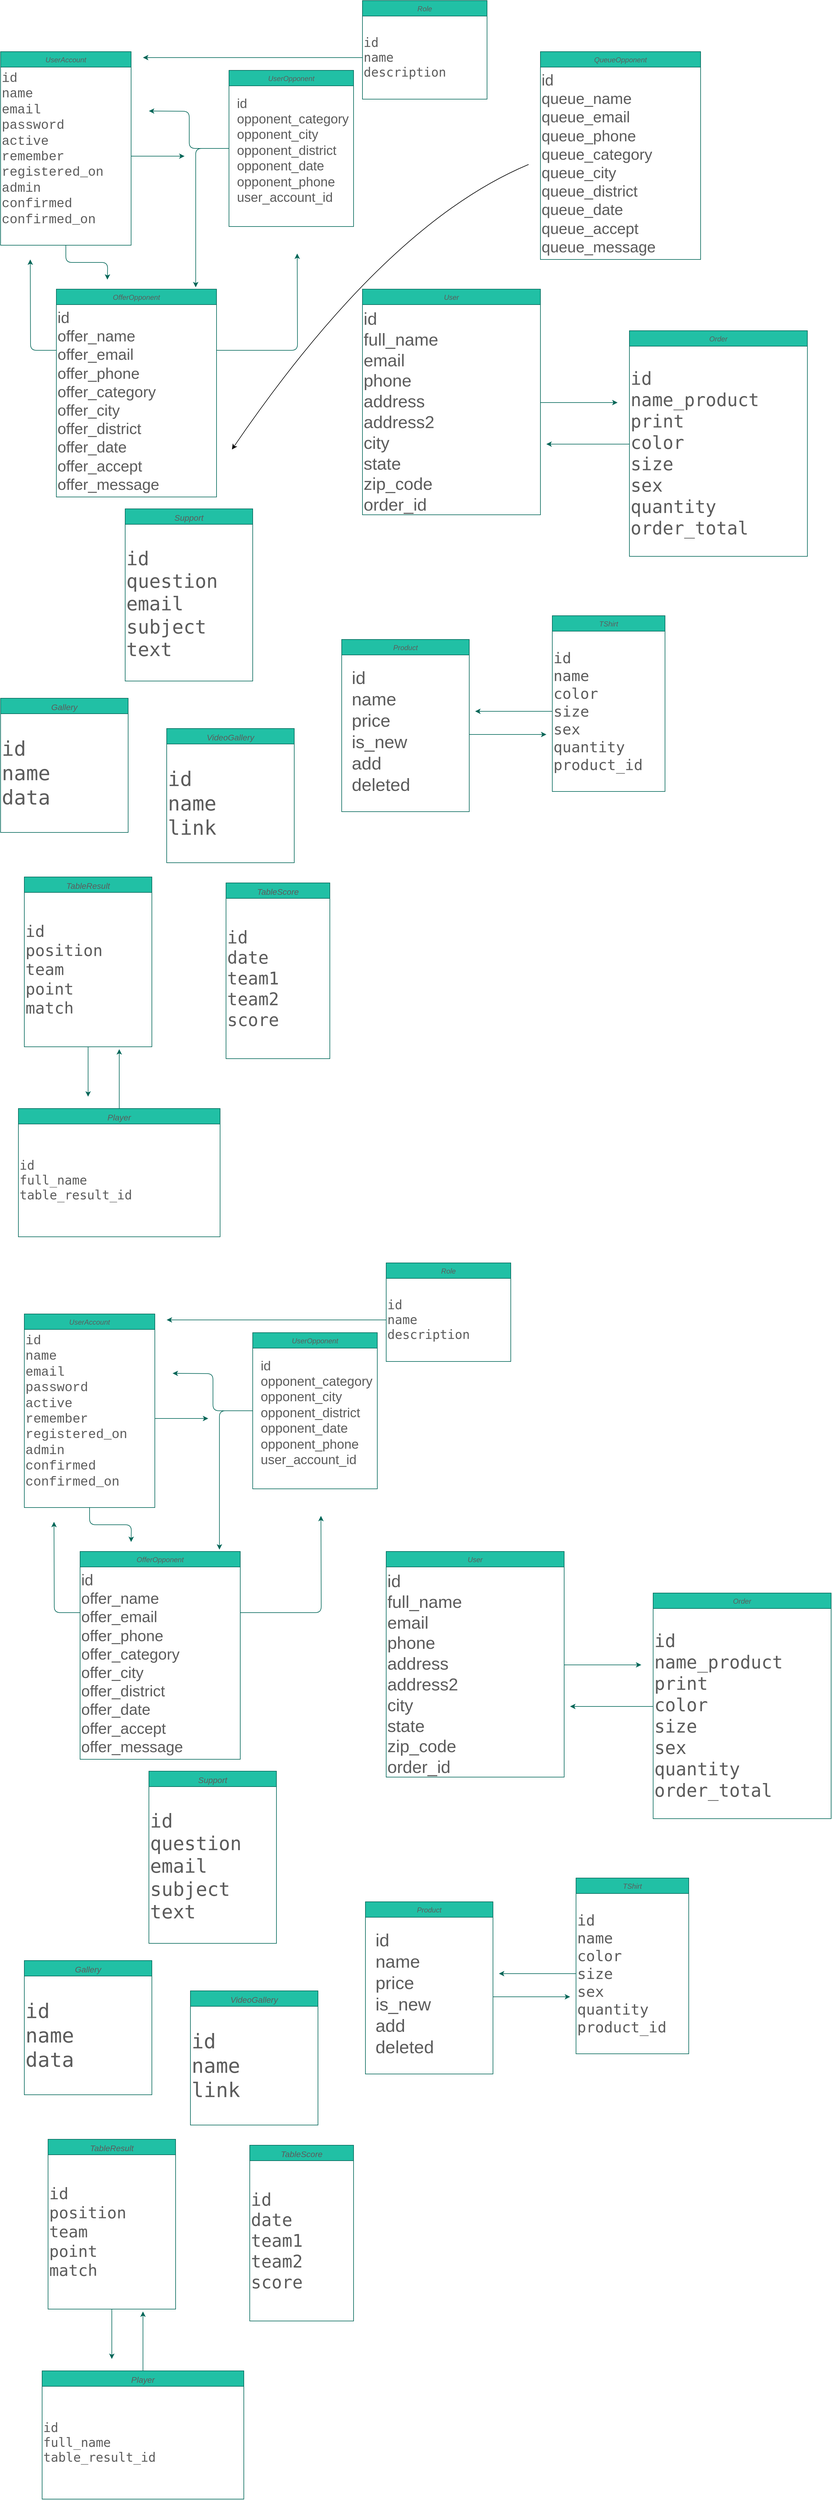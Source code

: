 <mxfile version="15.3.2" type="github">
  <diagram id="C5RBs43oDa-KdzZeNtuy" name="Page-1">
    <mxGraphModel dx="1422" dy="1935" grid="1" gridSize="10" guides="1" tooltips="1" connect="1" arrows="1" fold="1" page="1" pageScale="1" pageWidth="827" pageHeight="1169" math="0" shadow="0">
      <root>
        <mxCell id="WIyWlLk6GJQsqaUBKTNV-0" />
        <mxCell id="WIyWlLk6GJQsqaUBKTNV-1" parent="WIyWlLk6GJQsqaUBKTNV-0" />
        <mxCell id="zkfFHV4jXpPFQw0GAbJ--0" value="UserAccount" style="swimlane;fontStyle=2;align=center;verticalAlign=top;childLayout=stackLayout;horizontal=1;startSize=26;horizontalStack=0;resizeParent=1;resizeLast=0;collapsible=1;marginBottom=0;rounded=0;shadow=0;strokeWidth=1;fillColor=#21C0A5;strokeColor=#006658;fontColor=#5C5C5C;" parent="WIyWlLk6GJQsqaUBKTNV-1" vertex="1">
          <mxGeometry x="50" y="80" width="220" height="326" as="geometry">
            <mxRectangle x="230" y="140" width="160" height="26" as="alternateBounds" />
          </mxGeometry>
        </mxCell>
        <mxCell id="yMmMfw-yELfP6yZ7qOpB-13" value="id&lt;br style=&quot;font-size: 22px;&quot;&gt;    name&lt;br style=&quot;font-size: 22px;&quot;&gt;    email&lt;br style=&quot;font-size: 22px;&quot;&gt;    password&lt;br style=&quot;font-size: 22px;&quot;&gt;    active&lt;br style=&quot;font-size: 22px;&quot;&gt;    remember&lt;br style=&quot;font-size: 22px;&quot;&gt;    registered_on&lt;br style=&quot;font-size: 22px;&quot;&gt;    admin&lt;br style=&quot;font-size: 22px;&quot;&gt;    confirmed&lt;br style=&quot;font-size: 22px;&quot;&gt;    confirmed_on" style="text;whiteSpace=wrap;html=1;fontSize=22;fontFamily=Courier New;fontColor=#5C5C5C;" parent="zkfFHV4jXpPFQw0GAbJ--0" vertex="1">
          <mxGeometry y="26" width="220" height="300" as="geometry" />
        </mxCell>
        <mxCell id="yMmMfw-yELfP6yZ7qOpB-36" style="edgeStyle=orthogonalEdgeStyle;curved=0;rounded=1;sketch=0;orthogonalLoop=1;jettySize=auto;html=1;entryX=0.87;entryY=-0.009;entryDx=0;entryDy=0;entryPerimeter=0;fontSize=26;fontColor=#5C5C5C;strokeColor=#006658;fillColor=#21C0A5;" parent="WIyWlLk6GJQsqaUBKTNV-1" source="yMmMfw-yELfP6yZ7qOpB-17" target="yMmMfw-yELfP6yZ7qOpB-28" edge="1">
          <mxGeometry relative="1" as="geometry" />
        </mxCell>
        <mxCell id="yMmMfw-yELfP6yZ7qOpB-40" style="edgeStyle=orthogonalEdgeStyle;curved=0;rounded=1;sketch=0;orthogonalLoop=1;jettySize=auto;html=1;fontSize=26;fontColor=#5C5C5C;strokeColor=#006658;fillColor=#21C0A5;" parent="WIyWlLk6GJQsqaUBKTNV-1" source="yMmMfw-yELfP6yZ7qOpB-17" edge="1">
          <mxGeometry relative="1" as="geometry">
            <mxPoint x="300" y="180" as="targetPoint" />
          </mxGeometry>
        </mxCell>
        <mxCell id="yMmMfw-yELfP6yZ7qOpB-17" value="UserOpponent" style="swimlane;fontStyle=2;align=center;verticalAlign=top;childLayout=stackLayout;horizontal=1;startSize=26;horizontalStack=0;resizeParent=1;resizeLast=0;collapsible=1;marginBottom=0;rounded=0;shadow=0;strokeWidth=1;fillColor=#21C0A5;strokeColor=#006658;fontColor=#5C5C5C;" parent="WIyWlLk6GJQsqaUBKTNV-1" vertex="1">
          <mxGeometry x="435" y="111.5" width="210" height="263" as="geometry">
            <mxRectangle x="230" y="140" width="160" height="26" as="alternateBounds" />
          </mxGeometry>
        </mxCell>
        <mxCell id="yMmMfw-yELfP6yZ7qOpB-20" value="&lt;div style=&quot;text-align: left ; font-size: 22px&quot;&gt;&lt;font style=&quot;font-size: 22px&quot;&gt;&amp;nbsp; &amp;nbsp; id&lt;/font&gt;&lt;/div&gt;&lt;div style=&quot;text-align: left ; font-size: 22px&quot;&gt;&lt;font style=&quot;font-size: 22px&quot;&gt;&amp;nbsp; &amp;nbsp; opponent_category&lt;/font&gt;&lt;/div&gt;&lt;div style=&quot;text-align: left ; font-size: 22px&quot;&gt;&lt;font style=&quot;font-size: 22px&quot;&gt;&amp;nbsp; &amp;nbsp; opponent_city&lt;/font&gt;&lt;/div&gt;&lt;div style=&quot;text-align: left ; font-size: 22px&quot;&gt;&lt;font style=&quot;font-size: 22px&quot;&gt;&amp;nbsp; &amp;nbsp; opponent_district&lt;/font&gt;&lt;/div&gt;&lt;div style=&quot;text-align: left ; font-size: 22px&quot;&gt;&lt;font style=&quot;font-size: 22px&quot;&gt;&amp;nbsp; &amp;nbsp; opponent_date&lt;/font&gt;&lt;/div&gt;&lt;div style=&quot;text-align: left ; font-size: 22px&quot;&gt;&lt;font style=&quot;font-size: 22px&quot;&gt;&amp;nbsp; &amp;nbsp; opponent_phone&lt;/font&gt;&lt;/div&gt;&lt;div style=&quot;text-align: left ; font-size: 22px&quot;&gt;&lt;font style=&quot;font-size: 22px&quot;&gt;&amp;nbsp; &amp;nbsp; user_account_id&lt;/font&gt;&lt;/div&gt;&lt;div style=&quot;text-align: left ; font-size: 22px&quot;&gt;&lt;font style=&quot;font-size: 22px&quot;&gt;&amp;nbsp;&amp;nbsp;&lt;/font&gt;&lt;/div&gt;&lt;div style=&quot;text-align: left ; font-size: 22px&quot;&gt;&lt;font style=&quot;font-size: 22px&quot;&gt;&amp;nbsp; &amp;nbsp;&lt;/font&gt;&lt;/div&gt;&lt;div style=&quot;text-align: left&quot;&gt;&lt;br&gt;&lt;/div&gt;" style="text;html=1;align=center;verticalAlign=middle;resizable=0;points=[];autosize=1;strokeColor=none;fontColor=#5C5C5C;" parent="WIyWlLk6GJQsqaUBKTNV-1" vertex="1">
          <mxGeometry x="415" y="205" width="230" height="150" as="geometry" />
        </mxCell>
        <mxCell id="yMmMfw-yELfP6yZ7qOpB-28" value="OfferOpponent" style="swimlane;fontStyle=2;align=center;verticalAlign=top;childLayout=stackLayout;horizontal=1;startSize=26;horizontalStack=0;resizeParent=1;resizeLast=0;collapsible=1;marginBottom=0;rounded=0;shadow=0;strokeWidth=1;fillColor=#21C0A5;strokeColor=#006658;fontColor=#5C5C5C;" parent="WIyWlLk6GJQsqaUBKTNV-1" vertex="1">
          <mxGeometry x="144" y="480" width="270" height="350" as="geometry">
            <mxRectangle x="230" y="140" width="160" height="26" as="alternateBounds" />
          </mxGeometry>
        </mxCell>
        <mxCell id="yMmMfw-yELfP6yZ7qOpB-30" value="id&lt;br&gt;offer_name&lt;br style=&quot;font-size: 26px&quot;&gt;    offer_email&lt;br style=&quot;font-size: 26px&quot;&gt;    offer_phone&lt;br style=&quot;font-size: 26px&quot;&gt;    offer_category&lt;br style=&quot;font-size: 26px&quot;&gt;    offer_city&lt;br style=&quot;font-size: 26px&quot;&gt;    offer_district&lt;br style=&quot;font-size: 26px&quot;&gt;    offer_date&lt;br style=&quot;font-size: 26px&quot;&gt;    offer_accept&amp;nbsp;&lt;br style=&quot;font-size: 26px&quot;&gt;    offer_message" style="text;whiteSpace=wrap;html=1;fontSize=26;fontColor=#5C5C5C;" parent="yMmMfw-yELfP6yZ7qOpB-28" vertex="1">
          <mxGeometry y="26" width="270" height="154" as="geometry" />
        </mxCell>
        <mxCell id="yMmMfw-yELfP6yZ7qOpB-31" style="edgeStyle=orthogonalEdgeStyle;curved=0;rounded=1;sketch=0;orthogonalLoop=1;jettySize=auto;html=1;fontSize=26;fontColor=#5C5C5C;strokeColor=#006658;fillColor=#21C0A5;" parent="WIyWlLk6GJQsqaUBKTNV-1" source="yMmMfw-yELfP6yZ7qOpB-30" edge="1">
          <mxGeometry relative="1" as="geometry">
            <mxPoint x="100" y="430" as="targetPoint" />
          </mxGeometry>
        </mxCell>
        <mxCell id="yMmMfw-yELfP6yZ7qOpB-32" style="edgeStyle=orthogonalEdgeStyle;curved=0;rounded=1;sketch=0;orthogonalLoop=1;jettySize=auto;html=1;fontSize=26;fontColor=#5C5C5C;strokeColor=#006658;fillColor=#21C0A5;" parent="WIyWlLk6GJQsqaUBKTNV-1" source="yMmMfw-yELfP6yZ7qOpB-13" edge="1">
          <mxGeometry relative="1" as="geometry">
            <mxPoint x="230" y="464" as="targetPoint" />
          </mxGeometry>
        </mxCell>
        <mxCell id="yMmMfw-yELfP6yZ7qOpB-33" style="edgeStyle=orthogonalEdgeStyle;curved=0;rounded=1;sketch=0;orthogonalLoop=1;jettySize=auto;html=1;fontSize=26;fontColor=#5C5C5C;strokeColor=#006658;fillColor=#21C0A5;" parent="WIyWlLk6GJQsqaUBKTNV-1" source="yMmMfw-yELfP6yZ7qOpB-30" edge="1">
          <mxGeometry relative="1" as="geometry">
            <mxPoint x="550" y="420" as="targetPoint" />
          </mxGeometry>
        </mxCell>
        <mxCell id="yMmMfw-yELfP6yZ7qOpB-39" style="edgeStyle=orthogonalEdgeStyle;curved=0;rounded=1;sketch=0;orthogonalLoop=1;jettySize=auto;html=1;fontSize=26;fontColor=#5C5C5C;strokeColor=#006658;fillColor=#21C0A5;" parent="WIyWlLk6GJQsqaUBKTNV-1" source="yMmMfw-yELfP6yZ7qOpB-13" edge="1">
          <mxGeometry relative="1" as="geometry">
            <mxPoint x="360" y="256" as="targetPoint" />
          </mxGeometry>
        </mxCell>
        <mxCell id="yMmMfw-yELfP6yZ7qOpB-41" value="Role" style="swimlane;fontStyle=2;align=center;verticalAlign=top;childLayout=stackLayout;horizontal=1;startSize=26;horizontalStack=0;resizeParent=1;resizeLast=0;collapsible=1;marginBottom=0;rounded=0;shadow=0;strokeWidth=1;fillColor=#21C0A5;strokeColor=#006658;fontColor=#5C5C5C;labelBorderColor=none;" parent="WIyWlLk6GJQsqaUBKTNV-1" vertex="1">
          <mxGeometry x="660" y="-6" width="210" height="166" as="geometry">
            <mxRectangle x="230" y="140" width="160" height="26" as="alternateBounds" />
          </mxGeometry>
        </mxCell>
        <mxCell id="yMmMfw-yELfP6yZ7qOpB-42" value="&lt;pre style=&quot;font-family: &amp;quot;jetbrains mono&amp;quot;, monospace; font-size: 21px;&quot;&gt;id&lt;br&gt;name&lt;br&gt;description&lt;/pre&gt;" style="text;html=1;align=left;verticalAlign=middle;resizable=0;points=[];autosize=1;strokeColor=none;fontSize=26;fontColor=#5C5C5C;" parent="yMmMfw-yELfP6yZ7qOpB-41" vertex="1">
          <mxGeometry y="26" width="210" height="140" as="geometry" />
        </mxCell>
        <mxCell id="yMmMfw-yELfP6yZ7qOpB-43" style="edgeStyle=orthogonalEdgeStyle;curved=0;rounded=1;sketch=0;orthogonalLoop=1;jettySize=auto;html=1;fontSize=26;fontColor=#5C5C5C;strokeColor=#006658;fillColor=#21C0A5;" parent="WIyWlLk6GJQsqaUBKTNV-1" source="yMmMfw-yELfP6yZ7qOpB-42" edge="1">
          <mxGeometry relative="1" as="geometry">
            <mxPoint x="290" y="90" as="targetPoint" />
          </mxGeometry>
        </mxCell>
        <mxCell id="yMmMfw-yELfP6yZ7qOpB-44" value="User" style="swimlane;fontStyle=2;align=center;verticalAlign=top;childLayout=stackLayout;horizontal=1;startSize=26;horizontalStack=0;resizeParent=1;resizeLast=0;collapsible=1;marginBottom=0;rounded=0;shadow=0;strokeWidth=1;fillColor=#21C0A5;strokeColor=#006658;fontColor=#5C5C5C;" parent="WIyWlLk6GJQsqaUBKTNV-1" vertex="1">
          <mxGeometry x="660" y="480" width="300" height="380" as="geometry">
            <mxRectangle x="230" y="140" width="160" height="26" as="alternateBounds" />
          </mxGeometry>
        </mxCell>
        <mxCell id="yMmMfw-yELfP6yZ7qOpB-46" value="id&lt;br style=&quot;font-size: 29px;&quot;&gt;    full_name&lt;br style=&quot;font-size: 29px;&quot;&gt;    email&lt;br style=&quot;font-size: 29px;&quot;&gt;    phone&lt;br style=&quot;font-size: 29px;&quot;&gt;    address&lt;br style=&quot;font-size: 29px;&quot;&gt;    address2&lt;br style=&quot;font-size: 29px;&quot;&gt;    city&lt;br style=&quot;font-size: 29px;&quot;&gt;    state&lt;br style=&quot;font-size: 29px;&quot;&gt;    zip_code&lt;br style=&quot;font-size: 29px;&quot;&gt;    order_id" style="text;whiteSpace=wrap;html=1;fontSize=29;fontColor=#5C5C5C;" parent="yMmMfw-yELfP6yZ7qOpB-44" vertex="1">
          <mxGeometry y="26" width="300" height="330" as="geometry" />
        </mxCell>
        <mxCell id="yMmMfw-yELfP6yZ7qOpB-47" value="Order" style="swimlane;fontStyle=2;align=center;verticalAlign=top;childLayout=stackLayout;horizontal=1;startSize=26;horizontalStack=0;resizeParent=1;resizeLast=0;collapsible=1;marginBottom=0;rounded=0;shadow=0;strokeWidth=1;fillColor=#21C0A5;strokeColor=#006658;fontColor=#5C5C5C;" parent="WIyWlLk6GJQsqaUBKTNV-1" vertex="1">
          <mxGeometry x="1110" y="550" width="300" height="380" as="geometry">
            <mxRectangle x="230" y="140" width="160" height="26" as="alternateBounds" />
          </mxGeometry>
        </mxCell>
        <mxCell id="yMmMfw-yELfP6yZ7qOpB-48" value="&lt;pre style=&quot;background-color: rgb(255, 255, 255); font-family: &amp;quot;jetbrains mono&amp;quot;, monospace; font-size: 30px;&quot;&gt;id&lt;br style=&quot;font-size: 30px;&quot;&gt;name_product&lt;br style=&quot;font-size: 30px;&quot;&gt;print&lt;br style=&quot;font-size: 30px;&quot;&gt;color&lt;br style=&quot;font-size: 30px;&quot;&gt;size&lt;br style=&quot;font-size: 30px;&quot;&gt;sex&lt;br style=&quot;font-size: 30px;&quot;&gt;quantity&lt;br style=&quot;font-size: 30px;&quot;&gt;order_total&lt;br style=&quot;font-size: 30px;&quot;&gt;&lt;/pre&gt;" style="text;whiteSpace=wrap;html=1;fontSize=30;fontColor=#5C5C5C;" parent="yMmMfw-yELfP6yZ7qOpB-47" vertex="1">
          <mxGeometry y="26" width="300" height="330" as="geometry" />
        </mxCell>
        <mxCell id="yMmMfw-yELfP6yZ7qOpB-49" style="edgeStyle=orthogonalEdgeStyle;curved=0;rounded=1;sketch=0;orthogonalLoop=1;jettySize=auto;html=1;fontSize=30;fontColor=#5C5C5C;strokeColor=#006658;fillColor=#21C0A5;" parent="WIyWlLk6GJQsqaUBKTNV-1" source="yMmMfw-yELfP6yZ7qOpB-46" edge="1">
          <mxGeometry relative="1" as="geometry">
            <mxPoint x="1090" y="671" as="targetPoint" />
          </mxGeometry>
        </mxCell>
        <mxCell id="yMmMfw-yELfP6yZ7qOpB-50" style="edgeStyle=orthogonalEdgeStyle;curved=0;rounded=1;sketch=0;orthogonalLoop=1;jettySize=auto;html=1;fontSize=30;fontColor=#5C5C5C;strokeColor=#006658;fillColor=#21C0A5;" parent="WIyWlLk6GJQsqaUBKTNV-1" source="yMmMfw-yELfP6yZ7qOpB-48" edge="1">
          <mxGeometry relative="1" as="geometry">
            <mxPoint x="970" y="741" as="targetPoint" />
          </mxGeometry>
        </mxCell>
        <mxCell id="yMmMfw-yELfP6yZ7qOpB-51" value="Product&#xa;" style="swimlane;fontStyle=2;align=center;verticalAlign=top;childLayout=stackLayout;horizontal=1;startSize=26;horizontalStack=0;resizeParent=1;resizeLast=0;collapsible=1;marginBottom=0;rounded=0;shadow=0;strokeWidth=1;fillColor=#21C0A5;strokeColor=#006658;fontColor=#5C5C5C;" parent="WIyWlLk6GJQsqaUBKTNV-1" vertex="1">
          <mxGeometry x="625" y="1070" width="215" height="290" as="geometry">
            <mxRectangle x="230" y="140" width="160" height="26" as="alternateBounds" />
          </mxGeometry>
        </mxCell>
        <mxCell id="yMmMfw-yELfP6yZ7qOpB-57" style="edgeStyle=orthogonalEdgeStyle;curved=0;rounded=1;sketch=0;orthogonalLoop=1;jettySize=auto;html=1;fontSize=25;fontColor=#5C5C5C;strokeColor=#006658;fillColor=#21C0A5;" parent="WIyWlLk6GJQsqaUBKTNV-1" source="yMmMfw-yELfP6yZ7qOpB-53" edge="1">
          <mxGeometry relative="1" as="geometry">
            <mxPoint x="970" y="1230" as="targetPoint" />
          </mxGeometry>
        </mxCell>
        <mxCell id="yMmMfw-yELfP6yZ7qOpB-53" value="id&lt;br&gt;    name&lt;br&gt;    price&lt;br&gt;    is_new&lt;br&gt;    add&lt;br&gt;    deleted" style="text;whiteSpace=wrap;html=1;fontSize=30;fontColor=#5C5C5C;" parent="WIyWlLk6GJQsqaUBKTNV-1" vertex="1">
          <mxGeometry x="640" y="1110" width="200" height="240" as="geometry" />
        </mxCell>
        <mxCell id="yMmMfw-yELfP6yZ7qOpB-54" value="TShirt" style="swimlane;fontStyle=2;align=center;verticalAlign=top;childLayout=stackLayout;horizontal=1;startSize=26;horizontalStack=0;resizeParent=1;resizeLast=0;collapsible=1;marginBottom=0;rounded=0;shadow=0;strokeWidth=1;fillColor=#21C0A5;strokeColor=#006658;fontColor=#5C5C5C;" parent="WIyWlLk6GJQsqaUBKTNV-1" vertex="1">
          <mxGeometry x="980" y="1030" width="190" height="296" as="geometry">
            <mxRectangle x="230" y="140" width="160" height="26" as="alternateBounds" />
          </mxGeometry>
        </mxCell>
        <mxCell id="yMmMfw-yELfP6yZ7qOpB-55" value="&lt;pre style=&quot;background-color: rgb(255, 255, 255); font-family: &amp;quot;jetbrains mono&amp;quot;, monospace; font-size: 25px;&quot;&gt;id&lt;br style=&quot;font-size: 25px;&quot;&gt;name&lt;br style=&quot;font-size: 25px;&quot;&gt;color&lt;br style=&quot;font-size: 25px;&quot;&gt;size&lt;br style=&quot;font-size: 25px;&quot;&gt;sex&lt;br style=&quot;font-size: 25px;&quot;&gt;quantity&lt;br style=&quot;font-size: 25px;&quot;&gt;product_id&lt;/pre&gt;" style="text;html=1;align=left;verticalAlign=middle;resizable=0;points=[];autosize=1;strokeColor=none;fontSize=25;fontColor=#5C5C5C;" parent="yMmMfw-yELfP6yZ7qOpB-54" vertex="1">
          <mxGeometry y="26" width="190" height="270" as="geometry" />
        </mxCell>
        <mxCell id="yMmMfw-yELfP6yZ7qOpB-58" style="edgeStyle=orthogonalEdgeStyle;curved=0;rounded=1;sketch=0;orthogonalLoop=1;jettySize=auto;html=1;fontSize=25;fontColor=#5C5C5C;strokeColor=#006658;fillColor=#21C0A5;" parent="WIyWlLk6GJQsqaUBKTNV-1" source="yMmMfw-yELfP6yZ7qOpB-55" edge="1">
          <mxGeometry relative="1" as="geometry">
            <mxPoint x="850" y="1191" as="targetPoint" />
          </mxGeometry>
        </mxCell>
        <mxCell id="yMmMfw-yELfP6yZ7qOpB-59" value="Support" style="swimlane;fontStyle=2;align=center;verticalAlign=top;childLayout=stackLayout;horizontal=1;startSize=26;horizontalStack=0;resizeParent=1;resizeLast=0;collapsible=1;marginBottom=0;rounded=0;shadow=0;strokeWidth=1;fillColor=#21C0A5;strokeColor=#006658;fontColor=#5C5C5C;fontSize=14;" parent="WIyWlLk6GJQsqaUBKTNV-1" vertex="1">
          <mxGeometry x="260" y="850" width="215" height="290" as="geometry">
            <mxRectangle x="230" y="140" width="160" height="26" as="alternateBounds" />
          </mxGeometry>
        </mxCell>
        <mxCell id="yMmMfw-yELfP6yZ7qOpB-60" value="&lt;pre style=&quot;background-color: rgb(255, 255, 255); font-family: &amp;quot;jetbrains mono&amp;quot;, monospace; font-size: 32px;&quot;&gt;id&lt;br style=&quot;font-size: 32px;&quot;&gt;question&lt;br style=&quot;font-size: 32px;&quot;&gt;email&lt;br style=&quot;font-size: 32px;&quot;&gt;subject&lt;br style=&quot;font-size: 32px;&quot;&gt;text&lt;/pre&gt;" style="text;html=1;align=left;verticalAlign=middle;resizable=0;points=[];autosize=1;strokeColor=none;fontSize=32;fontColor=#5C5C5C;" parent="WIyWlLk6GJQsqaUBKTNV-1" vertex="1">
          <mxGeometry x="260" y="880" width="170" height="260" as="geometry" />
        </mxCell>
        <mxCell id="yMmMfw-yELfP6yZ7qOpB-61" value="Gallery" style="swimlane;fontStyle=2;align=center;verticalAlign=top;childLayout=stackLayout;horizontal=1;startSize=26;horizontalStack=0;resizeParent=1;resizeLast=0;collapsible=1;marginBottom=0;rounded=0;shadow=0;strokeWidth=1;fillColor=#21C0A5;strokeColor=#006658;fontColor=#5C5C5C;fontSize=14;" parent="WIyWlLk6GJQsqaUBKTNV-1" vertex="1">
          <mxGeometry x="50" y="1169" width="215" height="226" as="geometry">
            <mxRectangle x="230" y="140" width="160" height="26" as="alternateBounds" />
          </mxGeometry>
        </mxCell>
        <mxCell id="yMmMfw-yELfP6yZ7qOpB-62" value="&lt;pre style=&quot;background-color: rgb(255 , 255 , 255) ; font-family: &amp;#34;jetbrains mono&amp;#34; , monospace ; font-size: 34px&quot;&gt;id&lt;br style=&quot;font-size: 34px&quot;&gt;name&lt;br style=&quot;font-size: 34px&quot;&gt;data&lt;/pre&gt;" style="text;html=1;align=left;verticalAlign=middle;resizable=0;points=[];autosize=1;strokeColor=none;fontSize=34;fontColor=#5C5C5C;" parent="yMmMfw-yELfP6yZ7qOpB-61" vertex="1">
          <mxGeometry y="26" width="215" height="200" as="geometry" />
        </mxCell>
        <mxCell id="yMmMfw-yELfP6yZ7qOpB-64" value="VideoGallery" style="swimlane;fontStyle=2;align=center;verticalAlign=top;childLayout=stackLayout;horizontal=1;startSize=26;horizontalStack=0;resizeParent=1;resizeLast=0;collapsible=1;marginBottom=0;rounded=0;shadow=0;strokeWidth=1;fillColor=#21C0A5;strokeColor=#006658;fontColor=#5C5C5C;fontSize=14;" parent="WIyWlLk6GJQsqaUBKTNV-1" vertex="1">
          <mxGeometry x="330" y="1220" width="215" height="226" as="geometry">
            <mxRectangle x="230" y="140" width="160" height="26" as="alternateBounds" />
          </mxGeometry>
        </mxCell>
        <mxCell id="yMmMfw-yELfP6yZ7qOpB-65" value="&lt;pre style=&quot;background-color: rgb(255 , 255 , 255) ; font-family: &amp;#34;jetbrains mono&amp;#34; , monospace ; font-size: 34px&quot;&gt;id&lt;br style=&quot;font-size: 34px&quot;&gt;name&lt;br style=&quot;font-size: 34px&quot;&gt;link&lt;/pre&gt;" style="text;html=1;align=left;verticalAlign=middle;resizable=0;points=[];autosize=1;strokeColor=none;fontSize=34;fontColor=#5C5C5C;" parent="yMmMfw-yELfP6yZ7qOpB-64" vertex="1">
          <mxGeometry y="26" width="215" height="200" as="geometry" />
        </mxCell>
        <mxCell id="yMmMfw-yELfP6yZ7qOpB-68" value="TableResult" style="swimlane;fontStyle=2;align=center;verticalAlign=top;childLayout=stackLayout;horizontal=1;startSize=26;horizontalStack=0;resizeParent=1;resizeLast=0;collapsible=1;marginBottom=0;rounded=0;shadow=0;strokeWidth=1;fillColor=#21C0A5;strokeColor=#006658;fontColor=#5C5C5C;fontSize=14;" parent="WIyWlLk6GJQsqaUBKTNV-1" vertex="1">
          <mxGeometry x="90" y="1470" width="215" height="286" as="geometry">
            <mxRectangle x="230" y="140" width="160" height="26" as="alternateBounds" />
          </mxGeometry>
        </mxCell>
        <mxCell id="yMmMfw-yELfP6yZ7qOpB-69" value="&lt;pre style=&quot;background-color: rgb(255 , 255 , 255) ; font-family: &amp;#34;jetbrains mono&amp;#34; , monospace ; font-size: 27px&quot;&gt;&lt;pre style=&quot;font-family: &amp;#34;jetbrains mono&amp;#34; , monospace&quot;&gt;id&lt;br&gt;position&lt;br&gt;team&lt;br&gt;point&lt;br&gt;match&lt;font color=&quot;#080808&quot;&gt;&lt;br&gt;&lt;/font&gt;&lt;/pre&gt;&lt;/pre&gt;" style="text;html=1;align=left;verticalAlign=middle;resizable=0;points=[];autosize=1;strokeColor=none;fontSize=34;fontColor=#5C5C5C;" parent="yMmMfw-yELfP6yZ7qOpB-68" vertex="1">
          <mxGeometry y="26" width="215" height="260" as="geometry" />
        </mxCell>
        <mxCell id="yMmMfw-yELfP6yZ7qOpB-70" value="TableScore" style="swimlane;fontStyle=2;align=center;verticalAlign=top;childLayout=stackLayout;horizontal=1;startSize=26;horizontalStack=0;resizeParent=1;resizeLast=0;collapsible=1;marginBottom=0;rounded=0;shadow=0;strokeWidth=1;fillColor=#21C0A5;strokeColor=#006658;fontColor=#5C5C5C;fontSize=14;" parent="WIyWlLk6GJQsqaUBKTNV-1" vertex="1">
          <mxGeometry x="430" y="1480" width="175" height="296" as="geometry">
            <mxRectangle x="230" y="140" width="160" height="26" as="alternateBounds" />
          </mxGeometry>
        </mxCell>
        <mxCell id="yMmMfw-yELfP6yZ7qOpB-71" value="&lt;pre style=&quot;background-color: rgb(255 , 255 , 255) ; font-family: &amp;#34;jetbrains mono&amp;#34; , monospace ; font-size: 27px&quot;&gt;&lt;pre style=&quot;font-family: &amp;#34;jetbrains mono&amp;#34; , monospace ; font-size: 29px&quot;&gt;&lt;pre style=&quot;font-family: &amp;#34;jetbrains mono&amp;#34; , monospace&quot;&gt;id&lt;br&gt;date&lt;br&gt;team1&lt;br&gt;team2&lt;br&gt;score&lt;/pre&gt;&lt;/pre&gt;&lt;/pre&gt;" style="text;html=1;align=left;verticalAlign=middle;resizable=0;points=[];autosize=1;strokeColor=none;fontSize=34;fontColor=#5C5C5C;" parent="yMmMfw-yELfP6yZ7qOpB-70" vertex="1">
          <mxGeometry y="26" width="175" height="270" as="geometry" />
        </mxCell>
        <mxCell id="yMmMfw-yELfP6yZ7qOpB-75" style="edgeStyle=orthogonalEdgeStyle;curved=0;rounded=1;sketch=0;orthogonalLoop=1;jettySize=auto;html=1;fontSize=34;fontColor=#5C5C5C;strokeColor=#006658;fillColor=#21C0A5;" parent="WIyWlLk6GJQsqaUBKTNV-1" source="yMmMfw-yELfP6yZ7qOpB-72" edge="1">
          <mxGeometry relative="1" as="geometry">
            <mxPoint x="250" y="1760" as="targetPoint" />
          </mxGeometry>
        </mxCell>
        <mxCell id="yMmMfw-yELfP6yZ7qOpB-72" value="Player" style="swimlane;fontStyle=2;align=center;verticalAlign=top;childLayout=stackLayout;horizontal=1;startSize=26;horizontalStack=0;resizeParent=1;resizeLast=0;collapsible=1;marginBottom=0;rounded=0;shadow=0;strokeWidth=1;fillColor=#21C0A5;strokeColor=#006658;fontColor=#5C5C5C;fontSize=14;" parent="WIyWlLk6GJQsqaUBKTNV-1" vertex="1">
          <mxGeometry x="80" y="1860" width="340" height="216" as="geometry">
            <mxRectangle x="230" y="140" width="160" height="26" as="alternateBounds" />
          </mxGeometry>
        </mxCell>
        <mxCell id="yMmMfw-yELfP6yZ7qOpB-73" value="&lt;pre style=&quot;background-color: rgb(255 , 255 , 255) ; font-family: &amp;#34;jetbrains mono&amp;#34; , monospace ; font-size: 27px&quot;&gt;&lt;pre style=&quot;font-family: &amp;#34;jetbrains mono&amp;#34; , monospace ; font-size: 29px&quot;&gt;&lt;pre style=&quot;font-family: &amp;#34;jetbrains mono&amp;#34; , monospace ; font-size: 21px&quot;&gt;&lt;pre style=&quot;font-family: &amp;#34;jetbrains mono&amp;#34; , monospace&quot;&gt;id&lt;br&gt;full_name&lt;br&gt;table_result_id&lt;/pre&gt;&lt;/pre&gt;&lt;/pre&gt;&lt;/pre&gt;" style="text;html=1;align=left;verticalAlign=middle;resizable=0;points=[];autosize=1;strokeColor=none;fontSize=34;fontColor=#5C5C5C;" parent="yMmMfw-yELfP6yZ7qOpB-72" vertex="1">
          <mxGeometry y="26" width="340" height="190" as="geometry" />
        </mxCell>
        <mxCell id="yMmMfw-yELfP6yZ7qOpB-74" style="edgeStyle=orthogonalEdgeStyle;curved=0;rounded=1;sketch=0;orthogonalLoop=1;jettySize=auto;html=1;fontSize=34;fontColor=#5C5C5C;strokeColor=#006658;fillColor=#21C0A5;" parent="WIyWlLk6GJQsqaUBKTNV-1" source="yMmMfw-yELfP6yZ7qOpB-69" edge="1">
          <mxGeometry relative="1" as="geometry">
            <mxPoint x="197.5" y="1840" as="targetPoint" />
          </mxGeometry>
        </mxCell>
        <mxCell id="6QDNvO3__eCwzw4dHllG-1" value="QueueOpponent" style="swimlane;fontStyle=2;align=center;verticalAlign=top;childLayout=stackLayout;horizontal=1;startSize=26;horizontalStack=0;resizeParent=1;resizeLast=0;collapsible=1;marginBottom=0;rounded=0;shadow=0;strokeWidth=1;fillColor=#21C0A5;strokeColor=#006658;fontColor=#5C5C5C;" vertex="1" parent="WIyWlLk6GJQsqaUBKTNV-1">
          <mxGeometry x="960" y="80" width="270" height="350" as="geometry">
            <mxRectangle x="230" y="140" width="160" height="26" as="alternateBounds" />
          </mxGeometry>
        </mxCell>
        <mxCell id="6QDNvO3__eCwzw4dHllG-2" value="id&lt;br&gt;queue_name&lt;br style=&quot;font-size: 26px&quot;&gt;queue_email&lt;br style=&quot;font-size: 26px&quot;&gt;queue_phone&lt;br style=&quot;font-size: 26px&quot;&gt;queue_category&lt;br style=&quot;font-size: 26px&quot;&gt;queue_city&lt;br style=&quot;font-size: 26px&quot;&gt;queue_district&lt;br style=&quot;font-size: 26px&quot;&gt;queue_date&lt;br style=&quot;font-size: 26px&quot;&gt;queue_accept&amp;nbsp;&lt;br style=&quot;font-size: 26px&quot;&gt;queue_message" style="text;whiteSpace=wrap;html=1;fontSize=26;fontColor=#5C5C5C;" vertex="1" parent="6QDNvO3__eCwzw4dHllG-1">
          <mxGeometry y="26" width="270" height="154" as="geometry" />
        </mxCell>
        <mxCell id="6QDNvO3__eCwzw4dHllG-3" value="" style="curved=1;endArrow=classic;html=1;" edge="1" parent="WIyWlLk6GJQsqaUBKTNV-1">
          <mxGeometry width="50" height="50" relative="1" as="geometry">
            <mxPoint x="940" y="270" as="sourcePoint" />
            <mxPoint x="440" y="750" as="targetPoint" />
            <Array as="points">
              <mxPoint x="700" y="370" />
            </Array>
          </mxGeometry>
        </mxCell>
        <mxCell id="6QDNvO3__eCwzw4dHllG-4" value="UserAccount" style="swimlane;fontStyle=2;align=center;verticalAlign=top;childLayout=stackLayout;horizontal=1;startSize=26;horizontalStack=0;resizeParent=1;resizeLast=0;collapsible=1;marginBottom=0;rounded=0;shadow=0;strokeWidth=1;fillColor=#21C0A5;strokeColor=#006658;fontColor=#5C5C5C;" vertex="1" parent="WIyWlLk6GJQsqaUBKTNV-1">
          <mxGeometry x="90" y="2206" width="220" height="326" as="geometry">
            <mxRectangle x="230" y="140" width="160" height="26" as="alternateBounds" />
          </mxGeometry>
        </mxCell>
        <mxCell id="6QDNvO3__eCwzw4dHllG-5" value="id&lt;br style=&quot;font-size: 22px;&quot;&gt;    name&lt;br style=&quot;font-size: 22px;&quot;&gt;    email&lt;br style=&quot;font-size: 22px;&quot;&gt;    password&lt;br style=&quot;font-size: 22px;&quot;&gt;    active&lt;br style=&quot;font-size: 22px;&quot;&gt;    remember&lt;br style=&quot;font-size: 22px;&quot;&gt;    registered_on&lt;br style=&quot;font-size: 22px;&quot;&gt;    admin&lt;br style=&quot;font-size: 22px;&quot;&gt;    confirmed&lt;br style=&quot;font-size: 22px;&quot;&gt;    confirmed_on" style="text;whiteSpace=wrap;html=1;fontSize=22;fontFamily=Courier New;fontColor=#5C5C5C;" vertex="1" parent="6QDNvO3__eCwzw4dHllG-4">
          <mxGeometry y="26" width="220" height="300" as="geometry" />
        </mxCell>
        <mxCell id="6QDNvO3__eCwzw4dHllG-6" style="edgeStyle=orthogonalEdgeStyle;curved=0;rounded=1;sketch=0;orthogonalLoop=1;jettySize=auto;html=1;entryX=0.87;entryY=-0.009;entryDx=0;entryDy=0;entryPerimeter=0;fontSize=26;fontColor=#5C5C5C;strokeColor=#006658;fillColor=#21C0A5;" edge="1" parent="WIyWlLk6GJQsqaUBKTNV-1" source="6QDNvO3__eCwzw4dHllG-8" target="6QDNvO3__eCwzw4dHllG-10">
          <mxGeometry relative="1" as="geometry" />
        </mxCell>
        <mxCell id="6QDNvO3__eCwzw4dHllG-7" style="edgeStyle=orthogonalEdgeStyle;curved=0;rounded=1;sketch=0;orthogonalLoop=1;jettySize=auto;html=1;fontSize=26;fontColor=#5C5C5C;strokeColor=#006658;fillColor=#21C0A5;" edge="1" parent="WIyWlLk6GJQsqaUBKTNV-1" source="6QDNvO3__eCwzw4dHllG-8">
          <mxGeometry relative="1" as="geometry">
            <mxPoint x="340" y="2306" as="targetPoint" />
          </mxGeometry>
        </mxCell>
        <mxCell id="6QDNvO3__eCwzw4dHllG-8" value="UserOpponent" style="swimlane;fontStyle=2;align=center;verticalAlign=top;childLayout=stackLayout;horizontal=1;startSize=26;horizontalStack=0;resizeParent=1;resizeLast=0;collapsible=1;marginBottom=0;rounded=0;shadow=0;strokeWidth=1;fillColor=#21C0A5;strokeColor=#006658;fontColor=#5C5C5C;" vertex="1" parent="WIyWlLk6GJQsqaUBKTNV-1">
          <mxGeometry x="475" y="2237.5" width="210" height="263" as="geometry">
            <mxRectangle x="230" y="140" width="160" height="26" as="alternateBounds" />
          </mxGeometry>
        </mxCell>
        <mxCell id="6QDNvO3__eCwzw4dHllG-9" value="&lt;div style=&quot;text-align: left ; font-size: 22px&quot;&gt;&lt;font style=&quot;font-size: 22px&quot;&gt;&amp;nbsp; &amp;nbsp; id&lt;/font&gt;&lt;/div&gt;&lt;div style=&quot;text-align: left ; font-size: 22px&quot;&gt;&lt;font style=&quot;font-size: 22px&quot;&gt;&amp;nbsp; &amp;nbsp; opponent_category&lt;/font&gt;&lt;/div&gt;&lt;div style=&quot;text-align: left ; font-size: 22px&quot;&gt;&lt;font style=&quot;font-size: 22px&quot;&gt;&amp;nbsp; &amp;nbsp; opponent_city&lt;/font&gt;&lt;/div&gt;&lt;div style=&quot;text-align: left ; font-size: 22px&quot;&gt;&lt;font style=&quot;font-size: 22px&quot;&gt;&amp;nbsp; &amp;nbsp; opponent_district&lt;/font&gt;&lt;/div&gt;&lt;div style=&quot;text-align: left ; font-size: 22px&quot;&gt;&lt;font style=&quot;font-size: 22px&quot;&gt;&amp;nbsp; &amp;nbsp; opponent_date&lt;/font&gt;&lt;/div&gt;&lt;div style=&quot;text-align: left ; font-size: 22px&quot;&gt;&lt;font style=&quot;font-size: 22px&quot;&gt;&amp;nbsp; &amp;nbsp; opponent_phone&lt;/font&gt;&lt;/div&gt;&lt;div style=&quot;text-align: left ; font-size: 22px&quot;&gt;&lt;font style=&quot;font-size: 22px&quot;&gt;&amp;nbsp; &amp;nbsp; user_account_id&lt;/font&gt;&lt;/div&gt;&lt;div style=&quot;text-align: left ; font-size: 22px&quot;&gt;&lt;font style=&quot;font-size: 22px&quot;&gt;&amp;nbsp;&amp;nbsp;&lt;/font&gt;&lt;/div&gt;&lt;div style=&quot;text-align: left ; font-size: 22px&quot;&gt;&lt;font style=&quot;font-size: 22px&quot;&gt;&amp;nbsp; &amp;nbsp;&lt;/font&gt;&lt;/div&gt;&lt;div style=&quot;text-align: left&quot;&gt;&lt;br&gt;&lt;/div&gt;" style="text;html=1;align=center;verticalAlign=middle;resizable=0;points=[];autosize=1;strokeColor=none;fontColor=#5C5C5C;" vertex="1" parent="WIyWlLk6GJQsqaUBKTNV-1">
          <mxGeometry x="455" y="2331" width="230" height="150" as="geometry" />
        </mxCell>
        <mxCell id="6QDNvO3__eCwzw4dHllG-10" value="OfferOpponent" style="swimlane;fontStyle=2;align=center;verticalAlign=top;childLayout=stackLayout;horizontal=1;startSize=26;horizontalStack=0;resizeParent=1;resizeLast=0;collapsible=1;marginBottom=0;rounded=0;shadow=0;strokeWidth=1;fillColor=#21C0A5;strokeColor=#006658;fontColor=#5C5C5C;" vertex="1" parent="WIyWlLk6GJQsqaUBKTNV-1">
          <mxGeometry x="184" y="2606" width="270" height="350" as="geometry">
            <mxRectangle x="230" y="140" width="160" height="26" as="alternateBounds" />
          </mxGeometry>
        </mxCell>
        <mxCell id="6QDNvO3__eCwzw4dHllG-11" value="id&lt;br&gt;offer_name&lt;br style=&quot;font-size: 26px&quot;&gt;    offer_email&lt;br style=&quot;font-size: 26px&quot;&gt;    offer_phone&lt;br style=&quot;font-size: 26px&quot;&gt;    offer_category&lt;br style=&quot;font-size: 26px&quot;&gt;    offer_city&lt;br style=&quot;font-size: 26px&quot;&gt;    offer_district&lt;br style=&quot;font-size: 26px&quot;&gt;    offer_date&lt;br style=&quot;font-size: 26px&quot;&gt;    offer_accept&amp;nbsp;&lt;br style=&quot;font-size: 26px&quot;&gt;    offer_message" style="text;whiteSpace=wrap;html=1;fontSize=26;fontColor=#5C5C5C;" vertex="1" parent="6QDNvO3__eCwzw4dHllG-10">
          <mxGeometry y="26" width="270" height="154" as="geometry" />
        </mxCell>
        <mxCell id="6QDNvO3__eCwzw4dHllG-12" style="edgeStyle=orthogonalEdgeStyle;curved=0;rounded=1;sketch=0;orthogonalLoop=1;jettySize=auto;html=1;fontSize=26;fontColor=#5C5C5C;strokeColor=#006658;fillColor=#21C0A5;" edge="1" parent="WIyWlLk6GJQsqaUBKTNV-1" source="6QDNvO3__eCwzw4dHllG-11">
          <mxGeometry relative="1" as="geometry">
            <mxPoint x="140" y="2556" as="targetPoint" />
          </mxGeometry>
        </mxCell>
        <mxCell id="6QDNvO3__eCwzw4dHllG-13" style="edgeStyle=orthogonalEdgeStyle;curved=0;rounded=1;sketch=0;orthogonalLoop=1;jettySize=auto;html=1;fontSize=26;fontColor=#5C5C5C;strokeColor=#006658;fillColor=#21C0A5;" edge="1" parent="WIyWlLk6GJQsqaUBKTNV-1" source="6QDNvO3__eCwzw4dHllG-5">
          <mxGeometry relative="1" as="geometry">
            <mxPoint x="270" y="2590" as="targetPoint" />
          </mxGeometry>
        </mxCell>
        <mxCell id="6QDNvO3__eCwzw4dHllG-14" style="edgeStyle=orthogonalEdgeStyle;curved=0;rounded=1;sketch=0;orthogonalLoop=1;jettySize=auto;html=1;fontSize=26;fontColor=#5C5C5C;strokeColor=#006658;fillColor=#21C0A5;" edge="1" parent="WIyWlLk6GJQsqaUBKTNV-1" source="6QDNvO3__eCwzw4dHllG-11">
          <mxGeometry relative="1" as="geometry">
            <mxPoint x="590" y="2546" as="targetPoint" />
          </mxGeometry>
        </mxCell>
        <mxCell id="6QDNvO3__eCwzw4dHllG-15" style="edgeStyle=orthogonalEdgeStyle;curved=0;rounded=1;sketch=0;orthogonalLoop=1;jettySize=auto;html=1;fontSize=26;fontColor=#5C5C5C;strokeColor=#006658;fillColor=#21C0A5;" edge="1" parent="WIyWlLk6GJQsqaUBKTNV-1" source="6QDNvO3__eCwzw4dHllG-5">
          <mxGeometry relative="1" as="geometry">
            <mxPoint x="400" y="2382" as="targetPoint" />
          </mxGeometry>
        </mxCell>
        <mxCell id="6QDNvO3__eCwzw4dHllG-16" value="Role" style="swimlane;fontStyle=2;align=center;verticalAlign=top;childLayout=stackLayout;horizontal=1;startSize=26;horizontalStack=0;resizeParent=1;resizeLast=0;collapsible=1;marginBottom=0;rounded=0;shadow=0;strokeWidth=1;fillColor=#21C0A5;strokeColor=#006658;fontColor=#5C5C5C;labelBorderColor=none;" vertex="1" parent="WIyWlLk6GJQsqaUBKTNV-1">
          <mxGeometry x="700" y="2120" width="210" height="166" as="geometry">
            <mxRectangle x="230" y="140" width="160" height="26" as="alternateBounds" />
          </mxGeometry>
        </mxCell>
        <mxCell id="6QDNvO3__eCwzw4dHllG-17" value="&lt;pre style=&quot;font-family: &amp;quot;jetbrains mono&amp;quot;, monospace; font-size: 21px;&quot;&gt;id&lt;br&gt;name&lt;br&gt;description&lt;/pre&gt;" style="text;html=1;align=left;verticalAlign=middle;resizable=0;points=[];autosize=1;strokeColor=none;fontSize=26;fontColor=#5C5C5C;" vertex="1" parent="6QDNvO3__eCwzw4dHllG-16">
          <mxGeometry y="26" width="210" height="140" as="geometry" />
        </mxCell>
        <mxCell id="6QDNvO3__eCwzw4dHllG-18" style="edgeStyle=orthogonalEdgeStyle;curved=0;rounded=1;sketch=0;orthogonalLoop=1;jettySize=auto;html=1;fontSize=26;fontColor=#5C5C5C;strokeColor=#006658;fillColor=#21C0A5;" edge="1" parent="WIyWlLk6GJQsqaUBKTNV-1" source="6QDNvO3__eCwzw4dHllG-17">
          <mxGeometry relative="1" as="geometry">
            <mxPoint x="330" y="2216" as="targetPoint" />
          </mxGeometry>
        </mxCell>
        <mxCell id="6QDNvO3__eCwzw4dHllG-19" value="User" style="swimlane;fontStyle=2;align=center;verticalAlign=top;childLayout=stackLayout;horizontal=1;startSize=26;horizontalStack=0;resizeParent=1;resizeLast=0;collapsible=1;marginBottom=0;rounded=0;shadow=0;strokeWidth=1;fillColor=#21C0A5;strokeColor=#006658;fontColor=#5C5C5C;" vertex="1" parent="WIyWlLk6GJQsqaUBKTNV-1">
          <mxGeometry x="700" y="2606" width="300" height="380" as="geometry">
            <mxRectangle x="230" y="140" width="160" height="26" as="alternateBounds" />
          </mxGeometry>
        </mxCell>
        <mxCell id="6QDNvO3__eCwzw4dHllG-20" value="id&lt;br style=&quot;font-size: 29px;&quot;&gt;    full_name&lt;br style=&quot;font-size: 29px;&quot;&gt;    email&lt;br style=&quot;font-size: 29px;&quot;&gt;    phone&lt;br style=&quot;font-size: 29px;&quot;&gt;    address&lt;br style=&quot;font-size: 29px;&quot;&gt;    address2&lt;br style=&quot;font-size: 29px;&quot;&gt;    city&lt;br style=&quot;font-size: 29px;&quot;&gt;    state&lt;br style=&quot;font-size: 29px;&quot;&gt;    zip_code&lt;br style=&quot;font-size: 29px;&quot;&gt;    order_id" style="text;whiteSpace=wrap;html=1;fontSize=29;fontColor=#5C5C5C;" vertex="1" parent="6QDNvO3__eCwzw4dHllG-19">
          <mxGeometry y="26" width="300" height="330" as="geometry" />
        </mxCell>
        <mxCell id="6QDNvO3__eCwzw4dHllG-21" value="Order" style="swimlane;fontStyle=2;align=center;verticalAlign=top;childLayout=stackLayout;horizontal=1;startSize=26;horizontalStack=0;resizeParent=1;resizeLast=0;collapsible=1;marginBottom=0;rounded=0;shadow=0;strokeWidth=1;fillColor=#21C0A5;strokeColor=#006658;fontColor=#5C5C5C;" vertex="1" parent="WIyWlLk6GJQsqaUBKTNV-1">
          <mxGeometry x="1150" y="2676" width="300" height="380" as="geometry">
            <mxRectangle x="230" y="140" width="160" height="26" as="alternateBounds" />
          </mxGeometry>
        </mxCell>
        <mxCell id="6QDNvO3__eCwzw4dHllG-22" value="&lt;pre style=&quot;background-color: rgb(255, 255, 255); font-family: &amp;quot;jetbrains mono&amp;quot;, monospace; font-size: 30px;&quot;&gt;id&lt;br style=&quot;font-size: 30px;&quot;&gt;name_product&lt;br style=&quot;font-size: 30px;&quot;&gt;print&lt;br style=&quot;font-size: 30px;&quot;&gt;color&lt;br style=&quot;font-size: 30px;&quot;&gt;size&lt;br style=&quot;font-size: 30px;&quot;&gt;sex&lt;br style=&quot;font-size: 30px;&quot;&gt;quantity&lt;br style=&quot;font-size: 30px;&quot;&gt;order_total&lt;br style=&quot;font-size: 30px;&quot;&gt;&lt;/pre&gt;" style="text;whiteSpace=wrap;html=1;fontSize=30;fontColor=#5C5C5C;" vertex="1" parent="6QDNvO3__eCwzw4dHllG-21">
          <mxGeometry y="26" width="300" height="330" as="geometry" />
        </mxCell>
        <mxCell id="6QDNvO3__eCwzw4dHllG-23" style="edgeStyle=orthogonalEdgeStyle;curved=0;rounded=1;sketch=0;orthogonalLoop=1;jettySize=auto;html=1;fontSize=30;fontColor=#5C5C5C;strokeColor=#006658;fillColor=#21C0A5;" edge="1" parent="WIyWlLk6GJQsqaUBKTNV-1" source="6QDNvO3__eCwzw4dHllG-20">
          <mxGeometry relative="1" as="geometry">
            <mxPoint x="1130" y="2797" as="targetPoint" />
          </mxGeometry>
        </mxCell>
        <mxCell id="6QDNvO3__eCwzw4dHllG-24" style="edgeStyle=orthogonalEdgeStyle;curved=0;rounded=1;sketch=0;orthogonalLoop=1;jettySize=auto;html=1;fontSize=30;fontColor=#5C5C5C;strokeColor=#006658;fillColor=#21C0A5;" edge="1" parent="WIyWlLk6GJQsqaUBKTNV-1" source="6QDNvO3__eCwzw4dHllG-22">
          <mxGeometry relative="1" as="geometry">
            <mxPoint x="1010" y="2867" as="targetPoint" />
          </mxGeometry>
        </mxCell>
        <mxCell id="6QDNvO3__eCwzw4dHllG-25" value="Product&#xa;" style="swimlane;fontStyle=2;align=center;verticalAlign=top;childLayout=stackLayout;horizontal=1;startSize=26;horizontalStack=0;resizeParent=1;resizeLast=0;collapsible=1;marginBottom=0;rounded=0;shadow=0;strokeWidth=1;fillColor=#21C0A5;strokeColor=#006658;fontColor=#5C5C5C;" vertex="1" parent="WIyWlLk6GJQsqaUBKTNV-1">
          <mxGeometry x="665" y="3196" width="215" height="290" as="geometry">
            <mxRectangle x="230" y="140" width="160" height="26" as="alternateBounds" />
          </mxGeometry>
        </mxCell>
        <mxCell id="6QDNvO3__eCwzw4dHllG-26" style="edgeStyle=orthogonalEdgeStyle;curved=0;rounded=1;sketch=0;orthogonalLoop=1;jettySize=auto;html=1;fontSize=25;fontColor=#5C5C5C;strokeColor=#006658;fillColor=#21C0A5;" edge="1" parent="WIyWlLk6GJQsqaUBKTNV-1" source="6QDNvO3__eCwzw4dHllG-27">
          <mxGeometry relative="1" as="geometry">
            <mxPoint x="1010" y="3356" as="targetPoint" />
          </mxGeometry>
        </mxCell>
        <mxCell id="6QDNvO3__eCwzw4dHllG-27" value="id&lt;br&gt;    name&lt;br&gt;    price&lt;br&gt;    is_new&lt;br&gt;    add&lt;br&gt;    deleted" style="text;whiteSpace=wrap;html=1;fontSize=30;fontColor=#5C5C5C;" vertex="1" parent="WIyWlLk6GJQsqaUBKTNV-1">
          <mxGeometry x="680" y="3236" width="200" height="240" as="geometry" />
        </mxCell>
        <mxCell id="6QDNvO3__eCwzw4dHllG-28" value="TShirt" style="swimlane;fontStyle=2;align=center;verticalAlign=top;childLayout=stackLayout;horizontal=1;startSize=26;horizontalStack=0;resizeParent=1;resizeLast=0;collapsible=1;marginBottom=0;rounded=0;shadow=0;strokeWidth=1;fillColor=#21C0A5;strokeColor=#006658;fontColor=#5C5C5C;" vertex="1" parent="WIyWlLk6GJQsqaUBKTNV-1">
          <mxGeometry x="1020" y="3156" width="190" height="296" as="geometry">
            <mxRectangle x="230" y="140" width="160" height="26" as="alternateBounds" />
          </mxGeometry>
        </mxCell>
        <mxCell id="6QDNvO3__eCwzw4dHllG-29" value="&lt;pre style=&quot;background-color: rgb(255, 255, 255); font-family: &amp;quot;jetbrains mono&amp;quot;, monospace; font-size: 25px;&quot;&gt;id&lt;br style=&quot;font-size: 25px;&quot;&gt;name&lt;br style=&quot;font-size: 25px;&quot;&gt;color&lt;br style=&quot;font-size: 25px;&quot;&gt;size&lt;br style=&quot;font-size: 25px;&quot;&gt;sex&lt;br style=&quot;font-size: 25px;&quot;&gt;quantity&lt;br style=&quot;font-size: 25px;&quot;&gt;product_id&lt;/pre&gt;" style="text;html=1;align=left;verticalAlign=middle;resizable=0;points=[];autosize=1;strokeColor=none;fontSize=25;fontColor=#5C5C5C;" vertex="1" parent="6QDNvO3__eCwzw4dHllG-28">
          <mxGeometry y="26" width="190" height="270" as="geometry" />
        </mxCell>
        <mxCell id="6QDNvO3__eCwzw4dHllG-30" style="edgeStyle=orthogonalEdgeStyle;curved=0;rounded=1;sketch=0;orthogonalLoop=1;jettySize=auto;html=1;fontSize=25;fontColor=#5C5C5C;strokeColor=#006658;fillColor=#21C0A5;" edge="1" parent="WIyWlLk6GJQsqaUBKTNV-1" source="6QDNvO3__eCwzw4dHllG-29">
          <mxGeometry relative="1" as="geometry">
            <mxPoint x="890" y="3317" as="targetPoint" />
          </mxGeometry>
        </mxCell>
        <mxCell id="6QDNvO3__eCwzw4dHllG-31" value="Support" style="swimlane;fontStyle=2;align=center;verticalAlign=top;childLayout=stackLayout;horizontal=1;startSize=26;horizontalStack=0;resizeParent=1;resizeLast=0;collapsible=1;marginBottom=0;rounded=0;shadow=0;strokeWidth=1;fillColor=#21C0A5;strokeColor=#006658;fontColor=#5C5C5C;fontSize=14;" vertex="1" parent="WIyWlLk6GJQsqaUBKTNV-1">
          <mxGeometry x="300" y="2976" width="215" height="290" as="geometry">
            <mxRectangle x="230" y="140" width="160" height="26" as="alternateBounds" />
          </mxGeometry>
        </mxCell>
        <mxCell id="6QDNvO3__eCwzw4dHllG-32" value="&lt;pre style=&quot;background-color: rgb(255, 255, 255); font-family: &amp;quot;jetbrains mono&amp;quot;, monospace; font-size: 32px;&quot;&gt;id&lt;br style=&quot;font-size: 32px;&quot;&gt;question&lt;br style=&quot;font-size: 32px;&quot;&gt;email&lt;br style=&quot;font-size: 32px;&quot;&gt;subject&lt;br style=&quot;font-size: 32px;&quot;&gt;text&lt;/pre&gt;" style="text;html=1;align=left;verticalAlign=middle;resizable=0;points=[];autosize=1;strokeColor=none;fontSize=32;fontColor=#5C5C5C;" vertex="1" parent="WIyWlLk6GJQsqaUBKTNV-1">
          <mxGeometry x="300" y="3006" width="170" height="260" as="geometry" />
        </mxCell>
        <mxCell id="6QDNvO3__eCwzw4dHllG-33" value="Gallery" style="swimlane;fontStyle=2;align=center;verticalAlign=top;childLayout=stackLayout;horizontal=1;startSize=26;horizontalStack=0;resizeParent=1;resizeLast=0;collapsible=1;marginBottom=0;rounded=0;shadow=0;strokeWidth=1;fillColor=#21C0A5;strokeColor=#006658;fontColor=#5C5C5C;fontSize=14;" vertex="1" parent="WIyWlLk6GJQsqaUBKTNV-1">
          <mxGeometry x="90" y="3295" width="215" height="226" as="geometry">
            <mxRectangle x="230" y="140" width="160" height="26" as="alternateBounds" />
          </mxGeometry>
        </mxCell>
        <mxCell id="6QDNvO3__eCwzw4dHllG-34" value="&lt;pre style=&quot;background-color: rgb(255 , 255 , 255) ; font-family: &amp;#34;jetbrains mono&amp;#34; , monospace ; font-size: 34px&quot;&gt;id&lt;br style=&quot;font-size: 34px&quot;&gt;name&lt;br style=&quot;font-size: 34px&quot;&gt;data&lt;/pre&gt;" style="text;html=1;align=left;verticalAlign=middle;resizable=0;points=[];autosize=1;strokeColor=none;fontSize=34;fontColor=#5C5C5C;" vertex="1" parent="6QDNvO3__eCwzw4dHllG-33">
          <mxGeometry y="26" width="215" height="200" as="geometry" />
        </mxCell>
        <mxCell id="6QDNvO3__eCwzw4dHllG-35" value="VideoGallery" style="swimlane;fontStyle=2;align=center;verticalAlign=top;childLayout=stackLayout;horizontal=1;startSize=26;horizontalStack=0;resizeParent=1;resizeLast=0;collapsible=1;marginBottom=0;rounded=0;shadow=0;strokeWidth=1;fillColor=#21C0A5;strokeColor=#006658;fontColor=#5C5C5C;fontSize=14;" vertex="1" parent="WIyWlLk6GJQsqaUBKTNV-1">
          <mxGeometry x="370" y="3346" width="215" height="226" as="geometry">
            <mxRectangle x="230" y="140" width="160" height="26" as="alternateBounds" />
          </mxGeometry>
        </mxCell>
        <mxCell id="6QDNvO3__eCwzw4dHllG-36" value="&lt;pre style=&quot;background-color: rgb(255 , 255 , 255) ; font-family: &amp;#34;jetbrains mono&amp;#34; , monospace ; font-size: 34px&quot;&gt;id&lt;br style=&quot;font-size: 34px&quot;&gt;name&lt;br style=&quot;font-size: 34px&quot;&gt;link&lt;/pre&gt;" style="text;html=1;align=left;verticalAlign=middle;resizable=0;points=[];autosize=1;strokeColor=none;fontSize=34;fontColor=#5C5C5C;" vertex="1" parent="6QDNvO3__eCwzw4dHllG-35">
          <mxGeometry y="26" width="215" height="200" as="geometry" />
        </mxCell>
        <mxCell id="6QDNvO3__eCwzw4dHllG-37" value="TableResult" style="swimlane;fontStyle=2;align=center;verticalAlign=top;childLayout=stackLayout;horizontal=1;startSize=26;horizontalStack=0;resizeParent=1;resizeLast=0;collapsible=1;marginBottom=0;rounded=0;shadow=0;strokeWidth=1;fillColor=#21C0A5;strokeColor=#006658;fontColor=#5C5C5C;fontSize=14;" vertex="1" parent="WIyWlLk6GJQsqaUBKTNV-1">
          <mxGeometry x="130" y="3596" width="215" height="286" as="geometry">
            <mxRectangle x="230" y="140" width="160" height="26" as="alternateBounds" />
          </mxGeometry>
        </mxCell>
        <mxCell id="6QDNvO3__eCwzw4dHllG-38" value="&lt;pre style=&quot;background-color: rgb(255 , 255 , 255) ; font-family: &amp;#34;jetbrains mono&amp;#34; , monospace ; font-size: 27px&quot;&gt;&lt;pre style=&quot;font-family: &amp;#34;jetbrains mono&amp;#34; , monospace&quot;&gt;id&lt;br&gt;position&lt;br&gt;team&lt;br&gt;point&lt;br&gt;match&lt;font color=&quot;#080808&quot;&gt;&lt;br&gt;&lt;/font&gt;&lt;/pre&gt;&lt;/pre&gt;" style="text;html=1;align=left;verticalAlign=middle;resizable=0;points=[];autosize=1;strokeColor=none;fontSize=34;fontColor=#5C5C5C;" vertex="1" parent="6QDNvO3__eCwzw4dHllG-37">
          <mxGeometry y="26" width="215" height="260" as="geometry" />
        </mxCell>
        <mxCell id="6QDNvO3__eCwzw4dHllG-39" value="TableScore" style="swimlane;fontStyle=2;align=center;verticalAlign=top;childLayout=stackLayout;horizontal=1;startSize=26;horizontalStack=0;resizeParent=1;resizeLast=0;collapsible=1;marginBottom=0;rounded=0;shadow=0;strokeWidth=1;fillColor=#21C0A5;strokeColor=#006658;fontColor=#5C5C5C;fontSize=14;" vertex="1" parent="WIyWlLk6GJQsqaUBKTNV-1">
          <mxGeometry x="470" y="3606" width="175" height="296" as="geometry">
            <mxRectangle x="230" y="140" width="160" height="26" as="alternateBounds" />
          </mxGeometry>
        </mxCell>
        <mxCell id="6QDNvO3__eCwzw4dHllG-40" value="&lt;pre style=&quot;background-color: rgb(255 , 255 , 255) ; font-family: &amp;#34;jetbrains mono&amp;#34; , monospace ; font-size: 27px&quot;&gt;&lt;pre style=&quot;font-family: &amp;#34;jetbrains mono&amp;#34; , monospace ; font-size: 29px&quot;&gt;&lt;pre style=&quot;font-family: &amp;#34;jetbrains mono&amp;#34; , monospace&quot;&gt;id&lt;br&gt;date&lt;br&gt;team1&lt;br&gt;team2&lt;br&gt;score&lt;/pre&gt;&lt;/pre&gt;&lt;/pre&gt;" style="text;html=1;align=left;verticalAlign=middle;resizable=0;points=[];autosize=1;strokeColor=none;fontSize=34;fontColor=#5C5C5C;" vertex="1" parent="6QDNvO3__eCwzw4dHllG-39">
          <mxGeometry y="26" width="175" height="270" as="geometry" />
        </mxCell>
        <mxCell id="6QDNvO3__eCwzw4dHllG-41" style="edgeStyle=orthogonalEdgeStyle;curved=0;rounded=1;sketch=0;orthogonalLoop=1;jettySize=auto;html=1;fontSize=34;fontColor=#5C5C5C;strokeColor=#006658;fillColor=#21C0A5;" edge="1" parent="WIyWlLk6GJQsqaUBKTNV-1" source="6QDNvO3__eCwzw4dHllG-42">
          <mxGeometry relative="1" as="geometry">
            <mxPoint x="290" y="3886" as="targetPoint" />
          </mxGeometry>
        </mxCell>
        <mxCell id="6QDNvO3__eCwzw4dHllG-42" value="Player" style="swimlane;fontStyle=2;align=center;verticalAlign=top;childLayout=stackLayout;horizontal=1;startSize=26;horizontalStack=0;resizeParent=1;resizeLast=0;collapsible=1;marginBottom=0;rounded=0;shadow=0;strokeWidth=1;fillColor=#21C0A5;strokeColor=#006658;fontColor=#5C5C5C;fontSize=14;" vertex="1" parent="WIyWlLk6GJQsqaUBKTNV-1">
          <mxGeometry x="120" y="3986" width="340" height="216" as="geometry">
            <mxRectangle x="230" y="140" width="160" height="26" as="alternateBounds" />
          </mxGeometry>
        </mxCell>
        <mxCell id="6QDNvO3__eCwzw4dHllG-43" value="&lt;pre style=&quot;background-color: rgb(255 , 255 , 255) ; font-family: &amp;#34;jetbrains mono&amp;#34; , monospace ; font-size: 27px&quot;&gt;&lt;pre style=&quot;font-family: &amp;#34;jetbrains mono&amp;#34; , monospace ; font-size: 29px&quot;&gt;&lt;pre style=&quot;font-family: &amp;#34;jetbrains mono&amp;#34; , monospace ; font-size: 21px&quot;&gt;&lt;pre style=&quot;font-family: &amp;#34;jetbrains mono&amp;#34; , monospace&quot;&gt;id&lt;br&gt;full_name&lt;br&gt;table_result_id&lt;/pre&gt;&lt;/pre&gt;&lt;/pre&gt;&lt;/pre&gt;" style="text;html=1;align=left;verticalAlign=middle;resizable=0;points=[];autosize=1;strokeColor=none;fontSize=34;fontColor=#5C5C5C;" vertex="1" parent="6QDNvO3__eCwzw4dHllG-42">
          <mxGeometry y="26" width="340" height="190" as="geometry" />
        </mxCell>
        <mxCell id="6QDNvO3__eCwzw4dHllG-44" style="edgeStyle=orthogonalEdgeStyle;curved=0;rounded=1;sketch=0;orthogonalLoop=1;jettySize=auto;html=1;fontSize=34;fontColor=#5C5C5C;strokeColor=#006658;fillColor=#21C0A5;" edge="1" parent="WIyWlLk6GJQsqaUBKTNV-1" source="6QDNvO3__eCwzw4dHllG-38">
          <mxGeometry relative="1" as="geometry">
            <mxPoint x="237.5" y="3966" as="targetPoint" />
          </mxGeometry>
        </mxCell>
      </root>
    </mxGraphModel>
  </diagram>
</mxfile>
